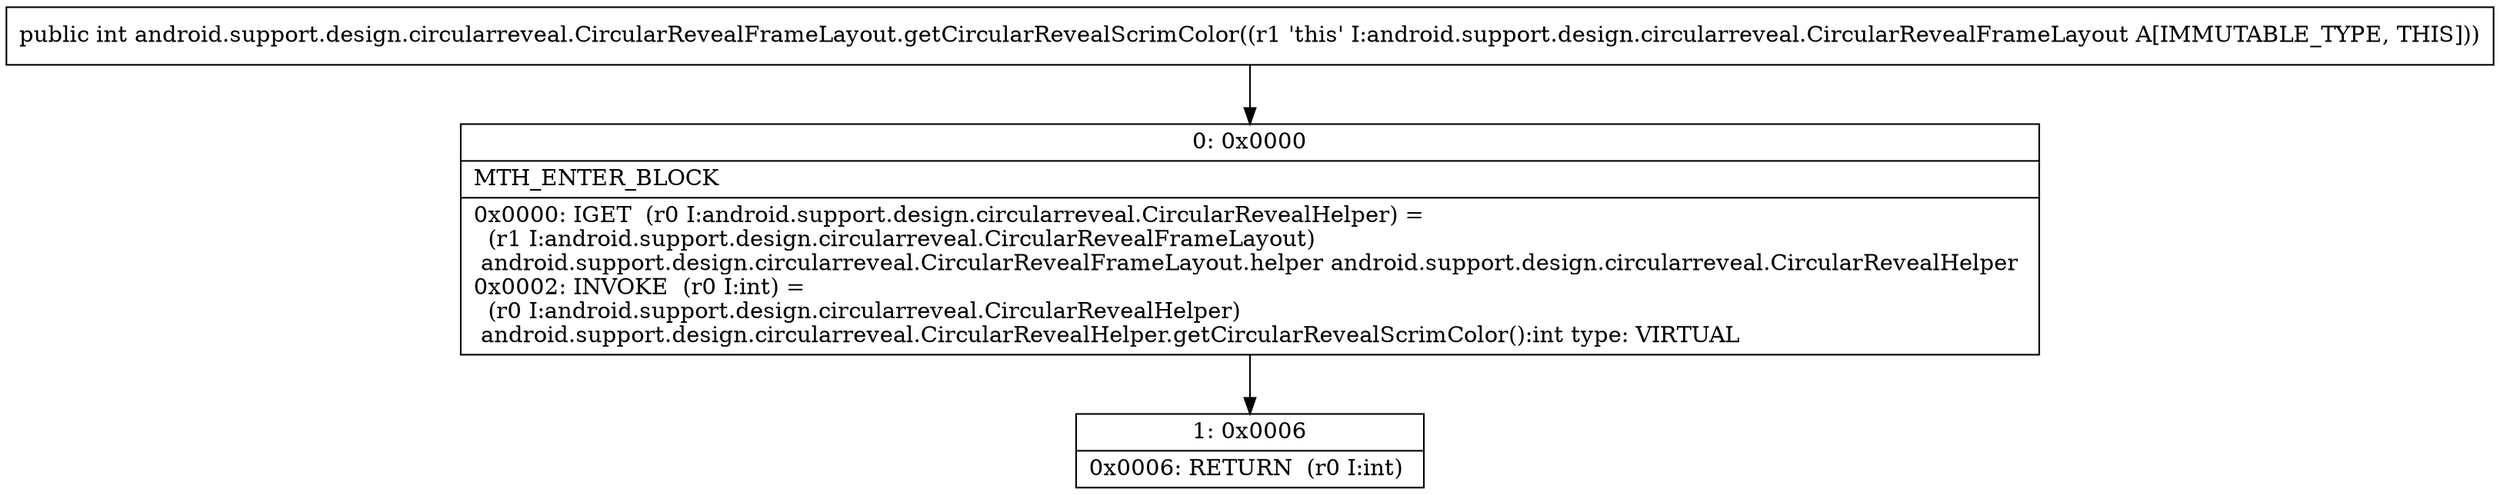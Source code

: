 digraph "CFG forandroid.support.design.circularreveal.CircularRevealFrameLayout.getCircularRevealScrimColor()I" {
Node_0 [shape=record,label="{0\:\ 0x0000|MTH_ENTER_BLOCK\l|0x0000: IGET  (r0 I:android.support.design.circularreveal.CircularRevealHelper) = \l  (r1 I:android.support.design.circularreveal.CircularRevealFrameLayout)\l android.support.design.circularreveal.CircularRevealFrameLayout.helper android.support.design.circularreveal.CircularRevealHelper \l0x0002: INVOKE  (r0 I:int) = \l  (r0 I:android.support.design.circularreveal.CircularRevealHelper)\l android.support.design.circularreveal.CircularRevealHelper.getCircularRevealScrimColor():int type: VIRTUAL \l}"];
Node_1 [shape=record,label="{1\:\ 0x0006|0x0006: RETURN  (r0 I:int) \l}"];
MethodNode[shape=record,label="{public int android.support.design.circularreveal.CircularRevealFrameLayout.getCircularRevealScrimColor((r1 'this' I:android.support.design.circularreveal.CircularRevealFrameLayout A[IMMUTABLE_TYPE, THIS])) }"];
MethodNode -> Node_0;
Node_0 -> Node_1;
}


